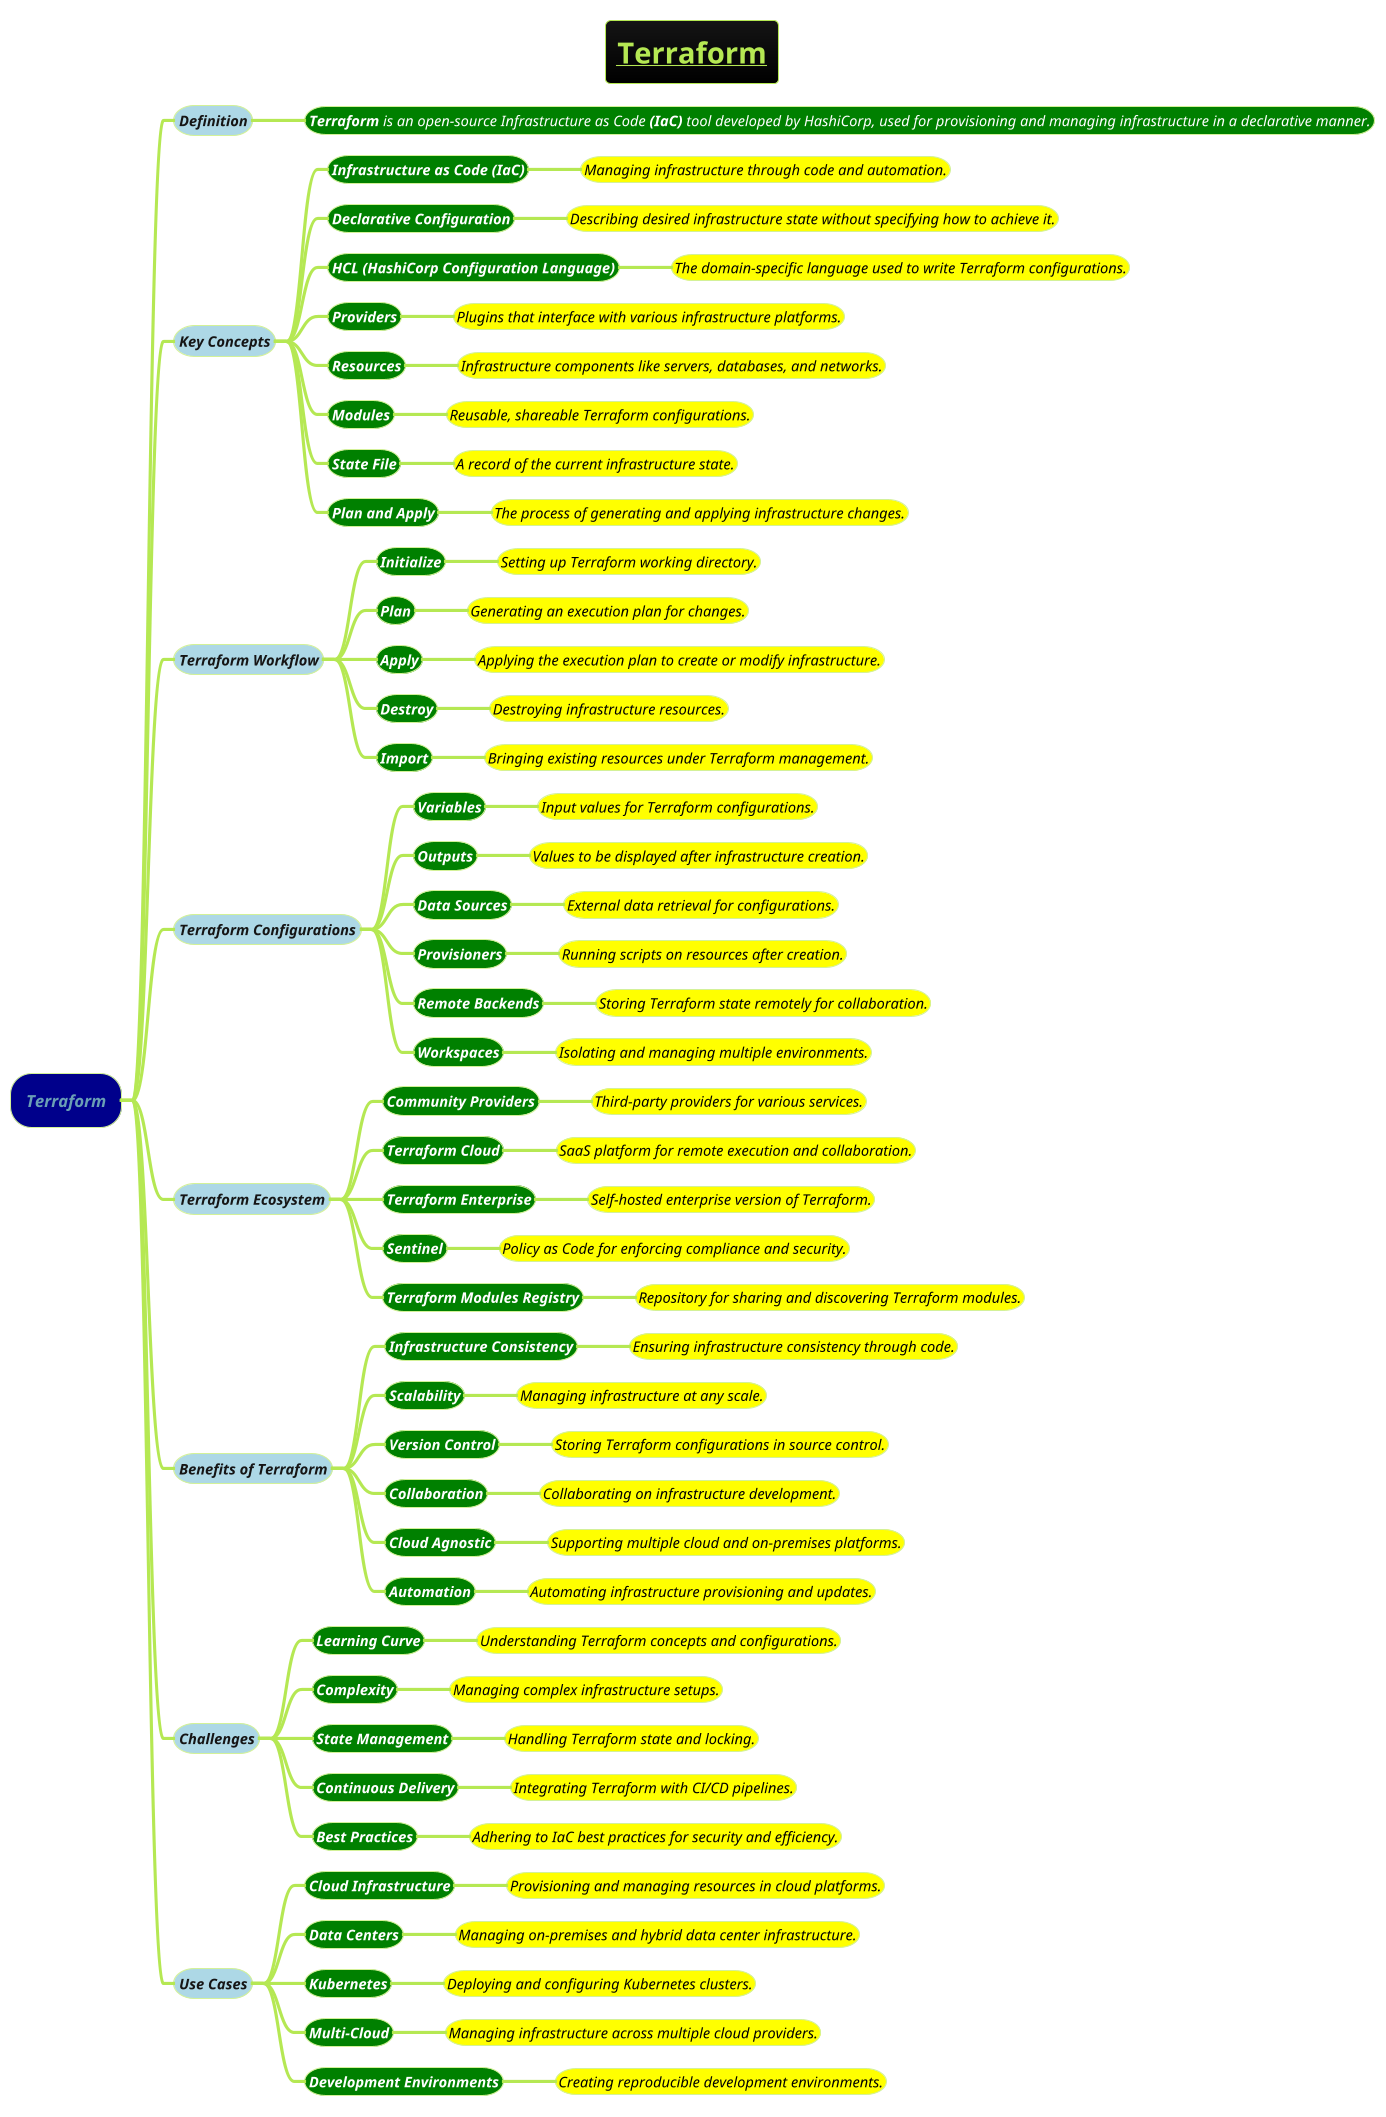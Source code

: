 @startmindmap
title =__Terraform__
!theme hacker

*[#darkblue] <i>Terraform
**[#lightblue] <i><color #blac><size:14>Definition
***[#green] <i><color #white><size:14>**Terraform** is an open-source Infrastructure as Code **(IaC)** tool developed by HashiCorp, used for provisioning and managing infrastructure in a declarative manner.

**[#lightblue] <i><color #blac><size:14>Key Concepts
***[#green] <b><i><color #white><size:14>Infrastructure as Code **(IaC)**
****[#yellow] <i><color #black><size:14>Managing infrastructure through code and automation.
***[#green] <b><i><color #white><size:14>Declarative Configuration
****[#yellow] <i><color #black><size:14>Describing desired infrastructure state without specifying how to achieve it.
***[#green] <b><i><color #white><size:14>HCL **(HashiCorp Configuration Language)**
****[#yellow] <i><color #black><size:14>The domain-specific language used to write Terraform configurations.
***[#green] <b><i><color #white><size:14>Providers
****[#yellow] <i><color #black><size:14>Plugins that interface with various infrastructure platforms.
***[#green] <b><i><color #white><size:14>Resources
****[#yellow] <i><color #black><size:14>Infrastructure components like servers, databases, and networks.
***[#green] <b><i><color #white><size:14>Modules
****[#yellow] <i><color #black><size:14>Reusable, shareable Terraform configurations.
***[#green] <b><i><color #white><size:14>State File
****[#yellow] <i><color #black><size:14>A record of the current infrastructure state.
***[#green] <b><i><color #white><size:14>Plan and Apply
****[#yellow] <i><color #black><size:14>The process of generating and applying infrastructure changes.

**[#lightblue] <i><color #blac><size:14>Terraform Workflow
***[#green] <b><i><color #white><size:14>Initialize
****[#yellow] <i><color #black><size:14>Setting up Terraform working directory.
***[#green] <b><i><color #white><size:14>Plan
****[#yellow] <i><color #black><size:14>Generating an execution plan for changes.
***[#green] <b><i><color #white><size:14>Apply
****[#yellow] <i><color #black><size:14>Applying the execution plan to create or modify infrastructure.
***[#green] <b><i><color #white><size:14>Destroy
****[#yellow] <i><color #black><size:14>Destroying infrastructure resources.
***[#green] <b><i><color #white><size:14>Import
****[#yellow] <i><color #black><size:14>Bringing existing resources under Terraform management.

**[#lightblue] <i><color #blac><size:14>Terraform Configurations
***[#green] <b><i><color #white><size:14>Variables
****[#yellow] <i><color #black><size:14>Input values for Terraform configurations.
***[#green] <b><i><color #white><size:14>Outputs
****[#yellow] <i><color #black><size:14>Values to be displayed after infrastructure creation.
***[#green] <b><i><color #white><size:14>Data Sources
****[#yellow] <i><color #black><size:14>External data retrieval for configurations.
***[#green] <b><i><color #white><size:14>Provisioners
****[#yellow] <i><color #black><size:14>Running scripts on resources after creation.
***[#green] <b><i><color #white><size:14>Remote Backends
****[#yellow] <i><color #black><size:14>Storing Terraform state remotely for collaboration.
***[#green] <b><i><color #white><size:14>Workspaces
****[#yellow] <i><color #black><size:14>Isolating and managing multiple environments.

**[#lightblue] <i><color #blac><size:14>Terraform Ecosystem
***[#green] <b><i><color #white><size:14>Community Providers
****[#yellow] <i><color #black><size:14>Third-party providers for various services.
***[#green] <b><i><color #white><size:14>Terraform Cloud
****[#yellow] <i><color #black><size:14>SaaS platform for remote execution and collaboration.
***[#green] <b><i><color #white><size:14>Terraform Enterprise
****[#yellow] <i><color #black><size:14>Self-hosted enterprise version of Terraform.
***[#green] <b><i><color #white><size:14>Sentinel
****[#yellow] <i><color #black><size:14>Policy as Code for enforcing compliance and security.
***[#green] <b><i><color #white><size:14>Terraform Modules Registry
****[#yellow] <i><color #black><size:14>Repository for sharing and discovering Terraform modules.

**[#lightblue] <i><color #blac><size:14>Benefits of Terraform
***[#green] <b><i><color #white><size:14>Infrastructure Consistency
****[#yellow] <i><color #black><size:14>Ensuring infrastructure consistency through code.
***[#green] <b><i><color #white><size:14>Scalability
****[#yellow] <i><color #black><size:14>Managing infrastructure at any scale.
***[#green] <b><i><color #white><size:14>Version Control
****[#yellow] <i><color #black><size:14>Storing Terraform configurations in source control.
***[#green] <b><i><color #white><size:14>Collaboration
****[#yellow] <i><color #black><size:14>Collaborating on infrastructure development.
***[#green] <b><i><color #white><size:14>Cloud Agnostic
****[#yellow] <i><color #black><size:14>Supporting multiple cloud and on-premises platforms.
***[#green] <b><i><color #white><size:14>Automation
****[#yellow] <i><color #black><size:14>Automating infrastructure provisioning and updates.

**[#lightblue] <i><color #blac><size:14>Challenges
***[#green] <b><i><color #white><size:14>Learning Curve
****[#yellow] <i><color #black><size:14>Understanding Terraform concepts and configurations.
***[#green] <b><i><color #white><size:14>Complexity
****[#yellow] <i><color #black><size:14>Managing complex infrastructure setups.
***[#green] <b><i><color #white><size:14>State Management
****[#yellow] <i><color #black><size:14>Handling Terraform state and locking.
***[#green] <b><i><color #white><size:14>Continuous Delivery
****[#yellow] <i><color #black><size:14>Integrating Terraform with CI/CD pipelines.
***[#green] <b><i><color #white><size:14>Best Practices
****[#yellow] <i><color #black><size:14>Adhering to IaC best practices for security and efficiency.

**[#lightblue] <i><color #blac><size:14>Use Cases
***[#green] <b><i><color #white><size:14>Cloud Infrastructure
****[#yellow] <i><color #black><size:14>Provisioning and managing resources in cloud platforms.
***[#green] <b><i><color #white><size:14>Data Centers
****[#yellow] <i><color #black><size:14>Managing on-premises and hybrid data center infrastructure.
***[#green] <b><i><color #white><size:14>Kubernetes
****[#yellow] <i><color #black><size:14>Deploying and configuring Kubernetes clusters.
***[#green] <b><i><color #white><size:14>Multi-Cloud
****[#yellow] <i><color #black><size:14>Managing infrastructure across multiple cloud providers.
***[#green] <b><i><color #white><size:14>Development Environments
****[#yellow] <i><color #black><size:14>Creating reproducible development environments.

@endmindmap
